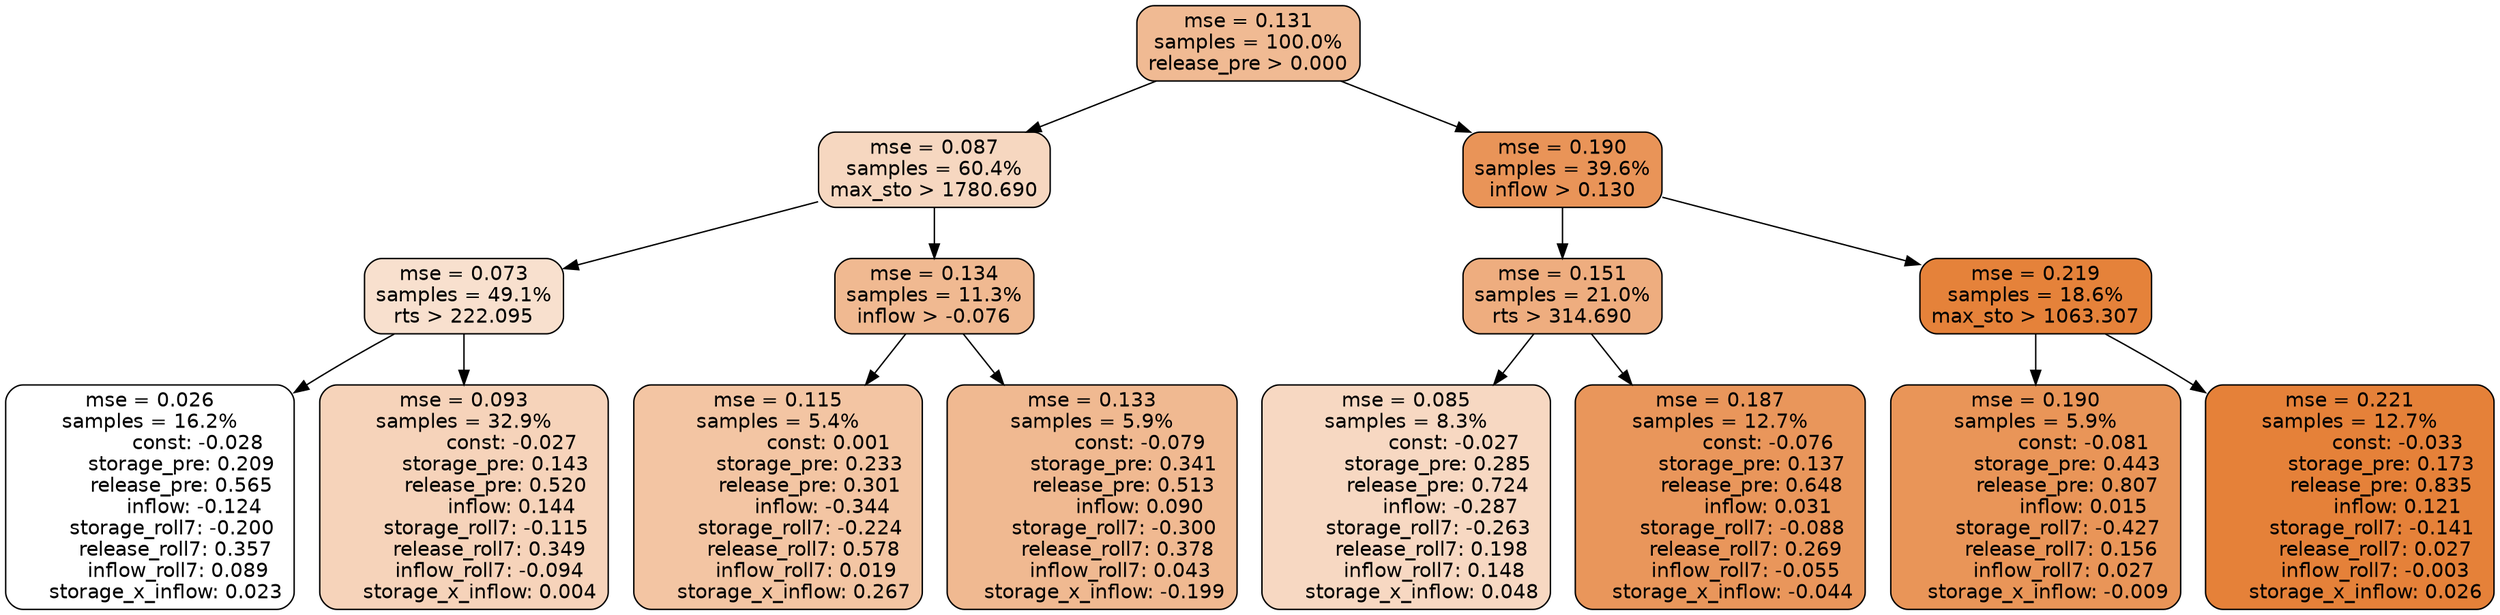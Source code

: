 digraph tree {
node [shape=rectangle, style="filled, rounded", color="black", fontname=helvetica] ;
edge [fontname=helvetica] ;
	"0" [label="mse = 0.131
samples = 100.0%
release_pre > 0.000", fillcolor="#f0ba93"]
	"1" [label="mse = 0.087
samples = 60.4%
max_sto > 1780.690", fillcolor="#f6d7c0"]
	"8" [label="mse = 0.190
samples = 39.6%
inflow > 0.130", fillcolor="#e99458"]
	"2" [label="mse = 0.073
samples = 49.1%
rts > 222.095", fillcolor="#f8e0ce"]
	"5" [label="mse = 0.134
samples = 11.3%
inflow > -0.076", fillcolor="#f0b991"]
	"9" [label="mse = 0.151
samples = 21.0%
rts > 314.690", fillcolor="#eead7f"]
	"12" [label="mse = 0.219
samples = 18.6%
max_sto > 1063.307", fillcolor="#e5823a"]
	"4" [label="mse = 0.026
samples = 16.2%
               const: -0.028
          storage_pre: 0.209
          release_pre: 0.565
              inflow: -0.124
       storage_roll7: -0.200
        release_roll7: 0.357
         inflow_roll7: 0.089
     storage_x_inflow: 0.023", fillcolor="#ffffff"]
	"3" [label="mse = 0.093
samples = 32.9%
               const: -0.027
          storage_pre: 0.143
          release_pre: 0.520
               inflow: 0.144
       storage_roll7: -0.115
        release_roll7: 0.349
        inflow_roll7: -0.094
     storage_x_inflow: 0.004", fillcolor="#f6d3ba"]
	"6" [label="mse = 0.115
samples = 5.4%
                const: 0.001
          storage_pre: 0.233
          release_pre: 0.301
              inflow: -0.344
       storage_roll7: -0.224
        release_roll7: 0.578
         inflow_roll7: 0.019
     storage_x_inflow: 0.267", fillcolor="#f3c5a3"]
	"7" [label="mse = 0.133
samples = 5.9%
               const: -0.079
          storage_pre: 0.341
          release_pre: 0.513
               inflow: 0.090
       storage_roll7: -0.300
        release_roll7: 0.378
         inflow_roll7: 0.043
    storage_x_inflow: -0.199", fillcolor="#f0b991"]
	"11" [label="mse = 0.085
samples = 8.3%
               const: -0.027
          storage_pre: 0.285
          release_pre: 0.724
              inflow: -0.287
       storage_roll7: -0.263
        release_roll7: 0.198
         inflow_roll7: 0.148
     storage_x_inflow: 0.048", fillcolor="#f7d8c2"]
	"10" [label="mse = 0.187
samples = 12.7%
               const: -0.076
          storage_pre: 0.137
          release_pre: 0.648
               inflow: 0.031
       storage_roll7: -0.088
        release_roll7: 0.269
        inflow_roll7: -0.055
    storage_x_inflow: -0.044", fillcolor="#e9965b"]
	"14" [label="mse = 0.190
samples = 5.9%
               const: -0.081
          storage_pre: 0.443
          release_pre: 0.807
               inflow: 0.015
       storage_roll7: -0.427
        release_roll7: 0.156
         inflow_roll7: 0.027
    storage_x_inflow: -0.009", fillcolor="#e99558"]
	"13" [label="mse = 0.221
samples = 12.7%
               const: -0.033
          storage_pre: 0.173
          release_pre: 0.835
               inflow: 0.121
       storage_roll7: -0.141
        release_roll7: 0.027
        inflow_roll7: -0.003
     storage_x_inflow: 0.026", fillcolor="#e58139"]

	"0" -> "1"
	"0" -> "8"
	"1" -> "2"
	"1" -> "5"
	"8" -> "9"
	"8" -> "12"
	"2" -> "3"
	"2" -> "4"
	"5" -> "6"
	"5" -> "7"
	"9" -> "10"
	"9" -> "11"
	"12" -> "13"
	"12" -> "14"
}